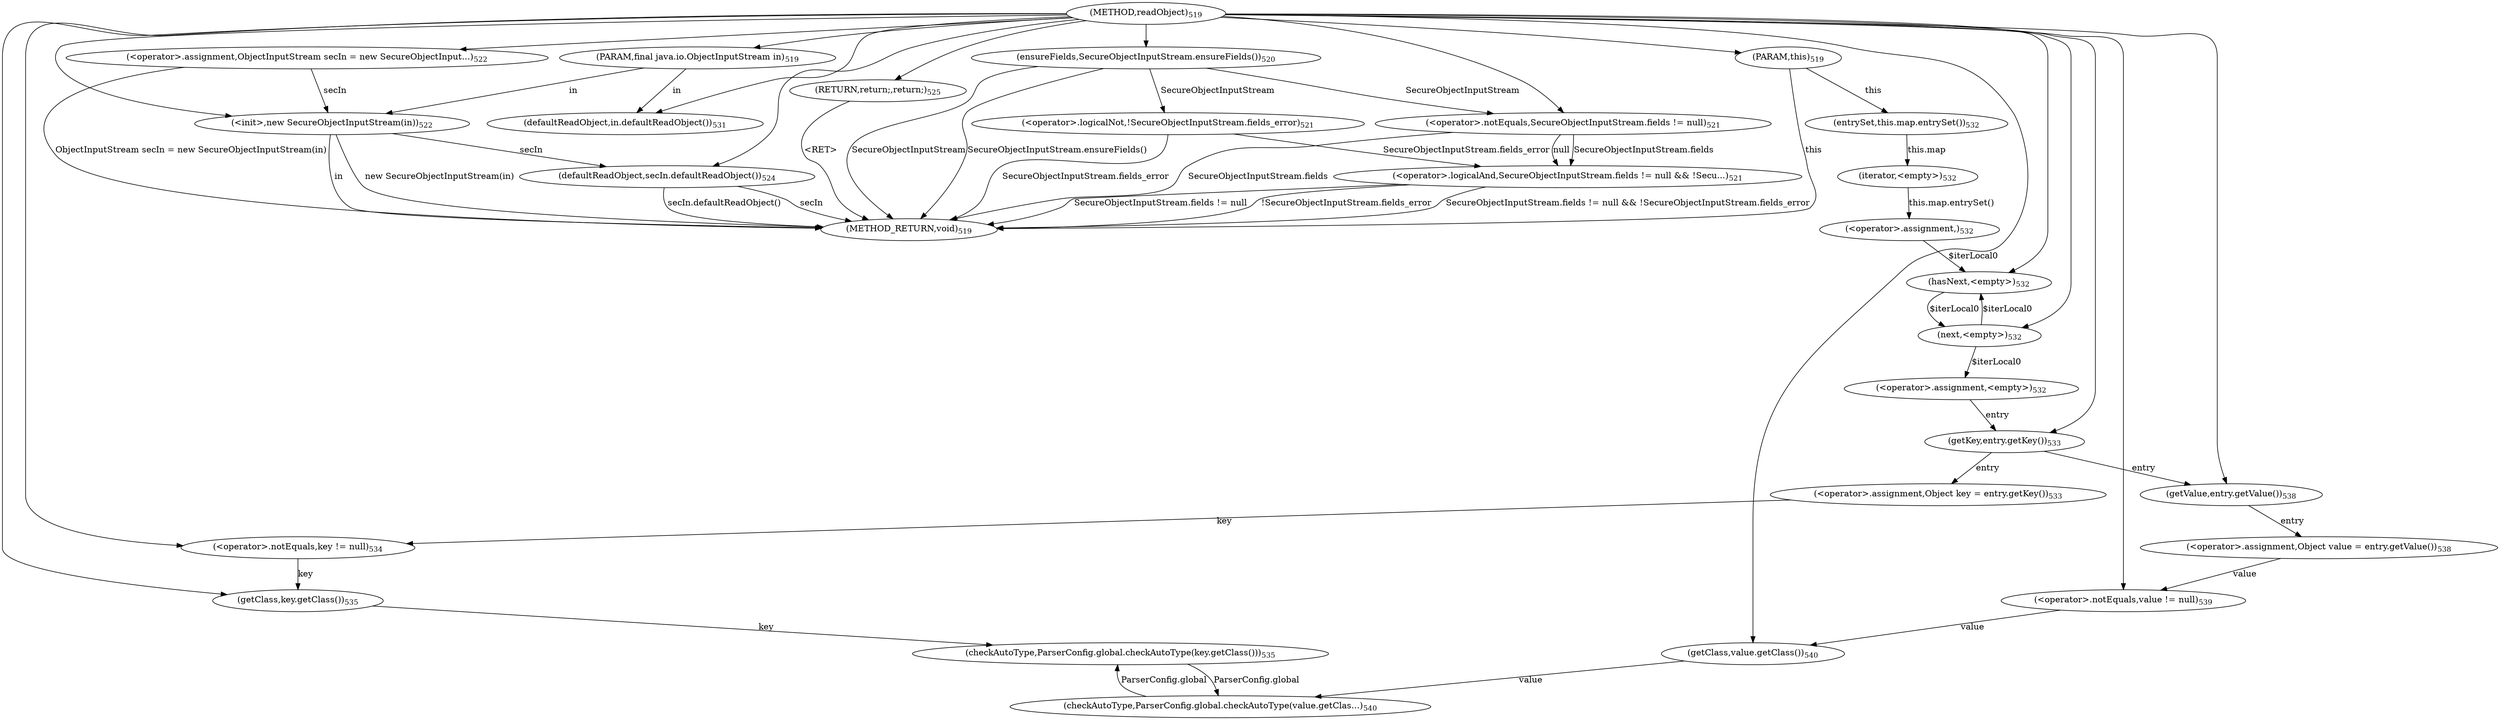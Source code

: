 digraph "readObject" {  
"1680" [label = <(METHOD,readObject)<SUB>519</SUB>> ]
"1765" [label = <(METHOD_RETURN,void)<SUB>519</SUB>> ]
"1681" [label = <(PARAM,this)<SUB>519</SUB>> ]
"1682" [label = <(PARAM,final java.io.ObjectInputStream in)<SUB>519</SUB>> ]
"1684" [label = <(ensureFields,SecureObjectInputStream.ensureFields())<SUB>520</SUB>> ]
"1712" [label = <(defaultReadObject,in.defaultReadObject())<SUB>531</SUB>> ]
"1715" [label = <(&lt;operator&gt;.assignment,)<SUB>532</SUB>> ]
"1684" [label = <(ensureFields,SecureObjectInputStream.ensureFields())<SUB>520</SUB>> ]
"1687" [label = <(&lt;operator&gt;.logicalAnd,SecureObjectInputStream.fields != null &amp;&amp; !Secu...)<SUB>521</SUB>> ]
"1712" [label = <(defaultReadObject,in.defaultReadObject())<SUB>531</SUB>> ]
"1715" [label = <(&lt;operator&gt;.assignment,)<SUB>532</SUB>> ]
"1715" [label = <(&lt;operator&gt;.assignment,)<SUB>532</SUB>> ]
"1723" [label = <(hasNext,&lt;empty&gt;)<SUB>532</SUB>> ]
"1687" [label = <(&lt;operator&gt;.logicalAnd,SecureObjectInputStream.fields != null &amp;&amp; !Secu...)<SUB>521</SUB>> ]
"1687" [label = <(&lt;operator&gt;.logicalAnd,SecureObjectInputStream.fields != null &amp;&amp; !Secu...)<SUB>521</SUB>> ]
"1699" [label = <(&lt;operator&gt;.assignment,ObjectInputStream secIn = new SecureObjectInput...)<SUB>522</SUB>> ]
"1702" [label = <(&lt;init&gt;,new SecureObjectInputStream(in))<SUB>522</SUB>> ]
"1717" [label = <(iterator,&lt;empty&gt;)<SUB>532</SUB>> ]
"1723" [label = <(hasNext,&lt;empty&gt;)<SUB>532</SUB>> ]
"1727" [label = <(&lt;operator&gt;.assignment,&lt;empty&gt;)<SUB>532</SUB>> ]
"1732" [label = <(&lt;operator&gt;.assignment,Object key = entry.getKey())<SUB>533</SUB>> ]
"1748" [label = <(&lt;operator&gt;.assignment,Object value = entry.getValue())<SUB>538</SUB>> ]
"1688" [label = <(&lt;operator&gt;.notEquals,SecureObjectInputStream.fields != null)<SUB>521</SUB>> ]
"1688" [label = <(&lt;operator&gt;.notEquals,SecureObjectInputStream.fields != null)<SUB>521</SUB>> ]
"1693" [label = <(&lt;operator&gt;.logicalNot,!SecureObjectInputStream.fields_error)<SUB>521</SUB>> ]
"1699" [label = <(&lt;operator&gt;.assignment,ObjectInputStream secIn = new SecureObjectInput...)<SUB>522</SUB>> ]
"1699" [label = <(&lt;operator&gt;.assignment,ObjectInputStream secIn = new SecureObjectInput...)<SUB>522</SUB>> ]
"1702" [label = <(&lt;init&gt;,new SecureObjectInputStream(in))<SUB>522</SUB>> ]
"1702" [label = <(&lt;init&gt;,new SecureObjectInputStream(in))<SUB>522</SUB>> ]
"1718" [label = <(entrySet,this.map.entrySet())<SUB>532</SUB>> ]
"1727" [label = <(&lt;operator&gt;.assignment,&lt;empty&gt;)<SUB>532</SUB>> ]
"1727" [label = <(&lt;operator&gt;.assignment,&lt;empty&gt;)<SUB>532</SUB>> ]
"1732" [label = <(&lt;operator&gt;.assignment,Object key = entry.getKey())<SUB>533</SUB>> ]
"1732" [label = <(&lt;operator&gt;.assignment,Object key = entry.getKey())<SUB>533</SUB>> ]
"1737" [label = <(&lt;operator&gt;.notEquals,key != null)<SUB>534</SUB>> ]
"1748" [label = <(&lt;operator&gt;.assignment,Object value = entry.getValue())<SUB>538</SUB>> ]
"1748" [label = <(&lt;operator&gt;.assignment,Object value = entry.getValue())<SUB>538</SUB>> ]
"1753" [label = <(&lt;operator&gt;.notEquals,value != null)<SUB>539</SUB>> ]
"1707" [label = <(defaultReadObject,secIn.defaultReadObject())<SUB>524</SUB>> ]
"1709" [label = <(RETURN,return;,return;)<SUB>525</SUB>> ]
"1729" [label = <(next,&lt;empty&gt;)<SUB>532</SUB>> ]
"1734" [label = <(getKey,entry.getKey())<SUB>533</SUB>> ]
"1737" [label = <(&lt;operator&gt;.notEquals,key != null)<SUB>534</SUB>> ]
"1737" [label = <(&lt;operator&gt;.notEquals,key != null)<SUB>534</SUB>> ]
"1741" [label = <(checkAutoType,ParserConfig.global.checkAutoType(key.getClass()))<SUB>535</SUB>> ]
"1750" [label = <(getValue,entry.getValue())<SUB>538</SUB>> ]
"1753" [label = <(&lt;operator&gt;.notEquals,value != null)<SUB>539</SUB>> ]
"1753" [label = <(&lt;operator&gt;.notEquals,value != null)<SUB>539</SUB>> ]
"1757" [label = <(checkAutoType,ParserConfig.global.checkAutoType(value.getClas...)<SUB>540</SUB>> ]
"1707" [label = <(defaultReadObject,secIn.defaultReadObject())<SUB>524</SUB>> ]
"1741" [label = <(checkAutoType,ParserConfig.global.checkAutoType(key.getClass()))<SUB>535</SUB>> ]
"1741" [label = <(checkAutoType,ParserConfig.global.checkAutoType(key.getClass()))<SUB>535</SUB>> ]
"1757" [label = <(checkAutoType,ParserConfig.global.checkAutoType(value.getClas...)<SUB>540</SUB>> ]
"1757" [label = <(checkAutoType,ParserConfig.global.checkAutoType(value.getClas...)<SUB>540</SUB>> ]
"1745" [label = <(getClass,key.getClass())<SUB>535</SUB>> ]
"1761" [label = <(getClass,value.getClass())<SUB>540</SUB>> ]
  "1709" -> "1765"  [ label = "&lt;RET&gt;"] 
  "1681" -> "1765"  [ label = "this"] 
  "1684" -> "1765"  [ label = "SecureObjectInputStream"] 
  "1684" -> "1765"  [ label = "SecureObjectInputStream.ensureFields()"] 
  "1688" -> "1765"  [ label = "SecureObjectInputStream.fields"] 
  "1687" -> "1765"  [ label = "SecureObjectInputStream.fields != null"] 
  "1693" -> "1765"  [ label = "SecureObjectInputStream.fields_error"] 
  "1687" -> "1765"  [ label = "!SecureObjectInputStream.fields_error"] 
  "1687" -> "1765"  [ label = "SecureObjectInputStream.fields != null &amp;&amp; !SecureObjectInputStream.fields_error"] 
  "1699" -> "1765"  [ label = "ObjectInputStream secIn = new SecureObjectInputStream(in)"] 
  "1702" -> "1765"  [ label = "in"] 
  "1702" -> "1765"  [ label = "new SecureObjectInputStream(in)"] 
  "1707" -> "1765"  [ label = "secIn"] 
  "1707" -> "1765"  [ label = "secIn.defaultReadObject()"] 
  "1680" -> "1681" 
  "1680" -> "1682" 
  "1717" -> "1715"  [ label = "this.map.entrySet()"] 
  "1680" -> "1684" 
  "1682" -> "1712"  [ label = "in"] 
  "1680" -> "1712" 
  "1688" -> "1687"  [ label = "SecureObjectInputStream.fields"] 
  "1688" -> "1687"  [ label = "null"] 
  "1693" -> "1687"  [ label = "SecureObjectInputStream.fields_error"] 
  "1680" -> "1699" 
  "1718" -> "1717"  [ label = "this.map"] 
  "1715" -> "1723"  [ label = "$iterLocal0"] 
  "1729" -> "1723"  [ label = "$iterLocal0"] 
  "1680" -> "1723" 
  "1729" -> "1727"  [ label = "$iterLocal0"] 
  "1734" -> "1732"  [ label = "entry"] 
  "1750" -> "1748"  [ label = "entry"] 
  "1684" -> "1688"  [ label = "SecureObjectInputStream"] 
  "1680" -> "1688" 
  "1684" -> "1693"  [ label = "SecureObjectInputStream"] 
  "1699" -> "1702"  [ label = "secIn"] 
  "1680" -> "1702" 
  "1682" -> "1702"  [ label = "in"] 
  "1681" -> "1718"  [ label = "this"] 
  "1680" -> "1709" 
  "1723" -> "1729"  [ label = "$iterLocal0"] 
  "1680" -> "1729" 
  "1727" -> "1734"  [ label = "entry"] 
  "1680" -> "1734" 
  "1732" -> "1737"  [ label = "key"] 
  "1680" -> "1737" 
  "1734" -> "1750"  [ label = "entry"] 
  "1680" -> "1750" 
  "1748" -> "1753"  [ label = "value"] 
  "1680" -> "1753" 
  "1702" -> "1707"  [ label = "secIn"] 
  "1680" -> "1707" 
  "1757" -> "1741"  [ label = "ParserConfig.global"] 
  "1745" -> "1741"  [ label = "key"] 
  "1741" -> "1757"  [ label = "ParserConfig.global"] 
  "1761" -> "1757"  [ label = "value"] 
  "1737" -> "1745"  [ label = "key"] 
  "1680" -> "1745" 
  "1753" -> "1761"  [ label = "value"] 
  "1680" -> "1761" 
}

